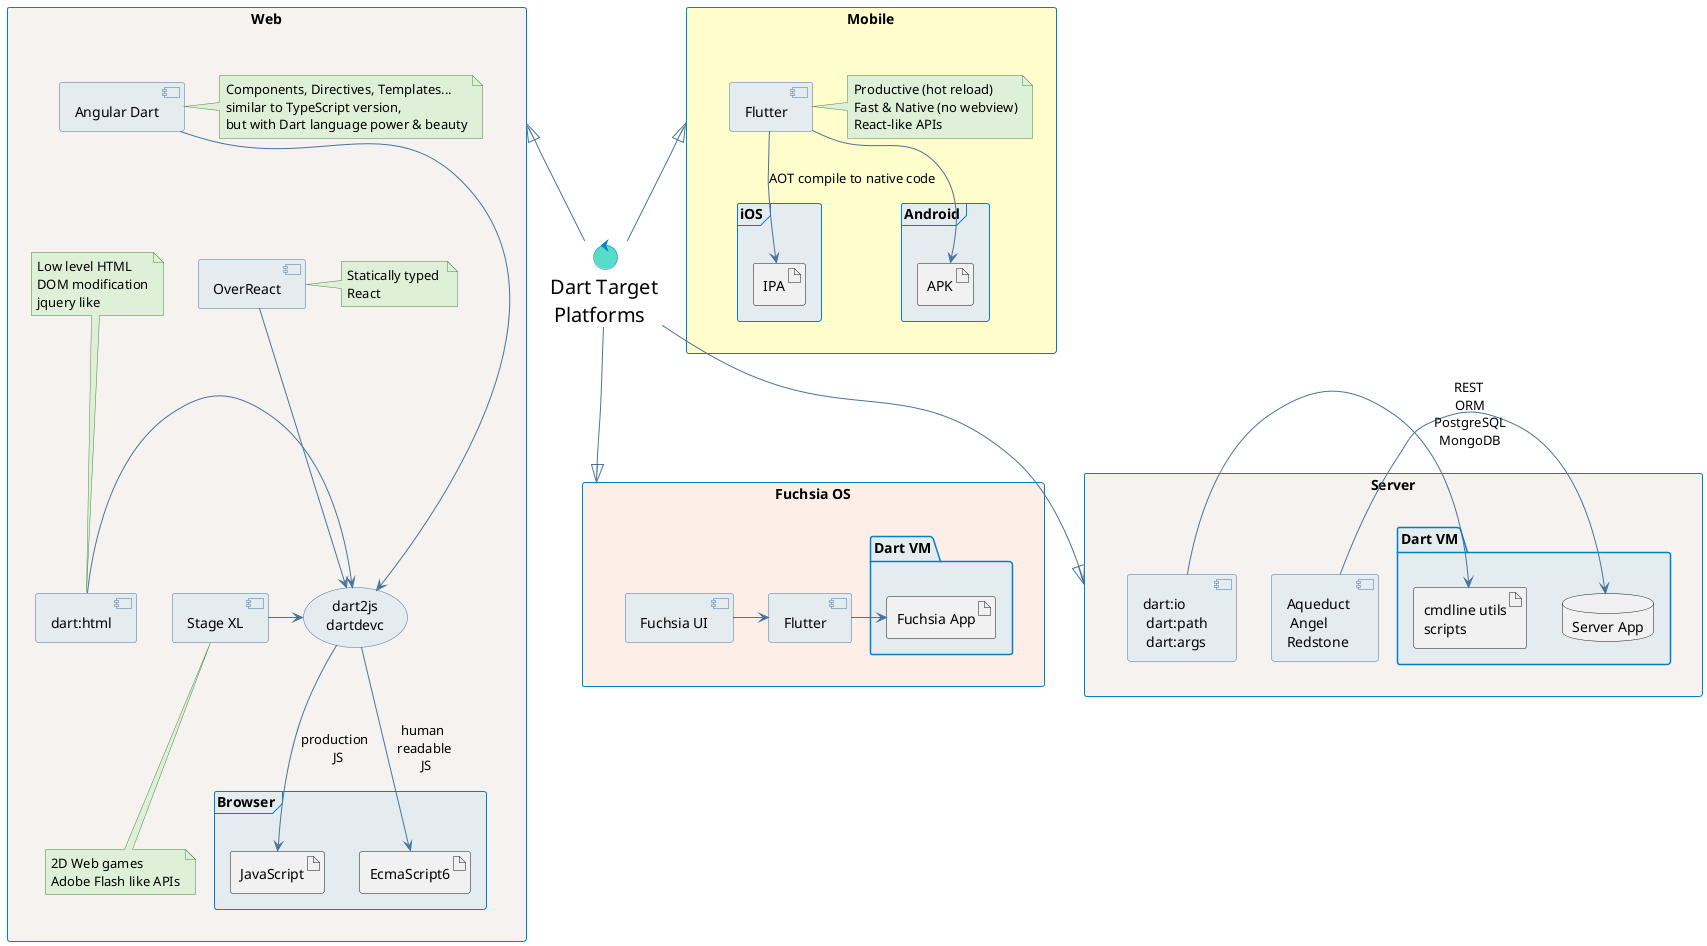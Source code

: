 @startuml

skinparam {

    shadowing false
    arrowColor #46749F

    RectangleBorderColor #CCCCCC
    RectangleBackgroundColor #F5F2F0

    ComponentBorderColor #46749F
    ComponentBackgroundColor #E5ECF0

    UsecaseBorderColor #46749F
    UsecaseBackgroundColor #E5ECF0

    ControlBorderColor #0081C6
    ControlBackgroundColor #55DDCA

    frameBorderColor #0081C6
    packageBorderColor #0081C6

    noteBorderColor #468847
    noteBackgroundColor #DFF0D8
}


control "<size:20>Dart Target</size> \n <size:20>Platforms</size>" as source


rectangle "Web" as web {

    usecase dart2js [
        dart2js
        dartdevc
    ]

    [Angular Dart] as angular [[https://webdev.dartlang.org/angular]]
    note right of angular
        Components, Directives, Templates...
        similar to TypeScript version,
        but with Dart language power & beauty
    end note
    angular ---> dart2js

    [OverReact] as overReact [[https://pub.dartlang.org/packages/over_react]]
    note right of overReact: Statically typed \nReact
    overReact --> dart2js

    [dart:html] as dartHtml [[https://webdev.dartlang.org/guides/web-programming#low-level-html]]
    note top of dartHtml
        Low level HTML
        DOM modification
        jquery like
    end note
    dartHtml -> dart2js

    [Stage XL] as stageXL [[http://www.stagexl.org/]]
    note bottom of stageXL
        2D Web games
        Adobe Flash like APIs
    end note
    stageXL -> dart2js

    frame Browser #E5ECF0 {
        artifact JavaScript
        artifact EcmaScript6
    }

    dart2js --> JavaScript: production \n JS
    dart2js --> EcmaScript6: human \n readable \n JS
}

rectangle "Mobile" as mobile #FFFDCC {
    [Flutter] as flutter [[https://flutter.io]]
    note right of flutter
        Productive (hot reload)
        Fast & Native (no webview)
        React-like APIs
    end note

    frame iOS #E5ECF0 {
        artifact IPA
    }

    frame Android #E5ECF0 {
        artifact APK
    }

    flutter --> IPA: AOT compile to native code
    flutter --> APK
}

rectangle "Fuchsia OS" as fuchsia #FDEFE7 {
    [Fuchsia UI] as fuchsiaUI [[https://fuchsia.googlesource.com/docs/+/master/book.md]]

    [Flutter] as fuchsiaFlutter

    package "Dart VM" as fuchsiaVM #E5ECF0 {
        artifact fuchsiaApp [
            Fuchsia App
        ]
    }

    fuchsiaUI -> fuchsiaFlutter
    fuchsiaFlutter -> fuchsiaApp

}

rectangle "Server" as server {
    [Aqueduct \n Angel \nRedstone] as aqueduct [[https://aqueduct.io/]]

    [dart:io \n dart:path \n dart:args] as cmdlinePackages [[https://www.dartlang.org/tutorials/dart-vm/cmdline]]

    package "Dart VM" #E5ECF0 {
        artifact cmdline [
            cmdline utils
            scripts
        ]
        database "Server App" as enterprise
    }

    aqueduct -> enterprise: REST \n ORM \n PostgreSQL \nMongoDB
    cmdlinePackages -> cmdline
}


source -up-|> mobile
source -up-|> web
source -down-|> fuchsia
source -down-|> server

@enduml
